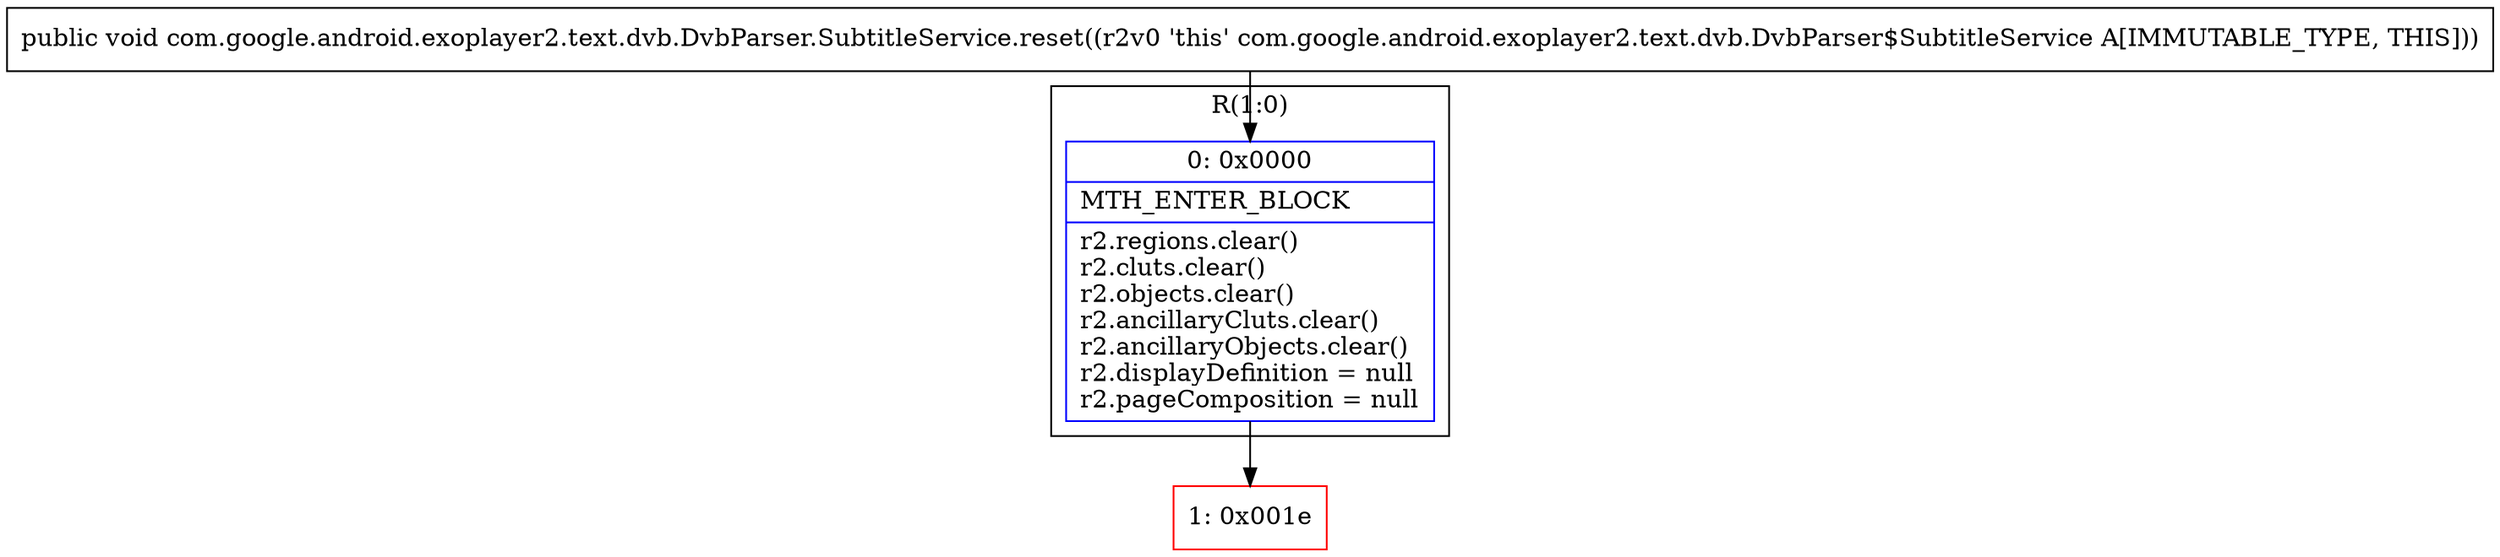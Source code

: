 digraph "CFG forcom.google.android.exoplayer2.text.dvb.DvbParser.SubtitleService.reset()V" {
subgraph cluster_Region_251585656 {
label = "R(1:0)";
node [shape=record,color=blue];
Node_0 [shape=record,label="{0\:\ 0x0000|MTH_ENTER_BLOCK\l|r2.regions.clear()\lr2.cluts.clear()\lr2.objects.clear()\lr2.ancillaryCluts.clear()\lr2.ancillaryObjects.clear()\lr2.displayDefinition = null\lr2.pageComposition = null\l}"];
}
Node_1 [shape=record,color=red,label="{1\:\ 0x001e}"];
MethodNode[shape=record,label="{public void com.google.android.exoplayer2.text.dvb.DvbParser.SubtitleService.reset((r2v0 'this' com.google.android.exoplayer2.text.dvb.DvbParser$SubtitleService A[IMMUTABLE_TYPE, THIS])) }"];
MethodNode -> Node_0;
Node_0 -> Node_1;
}

